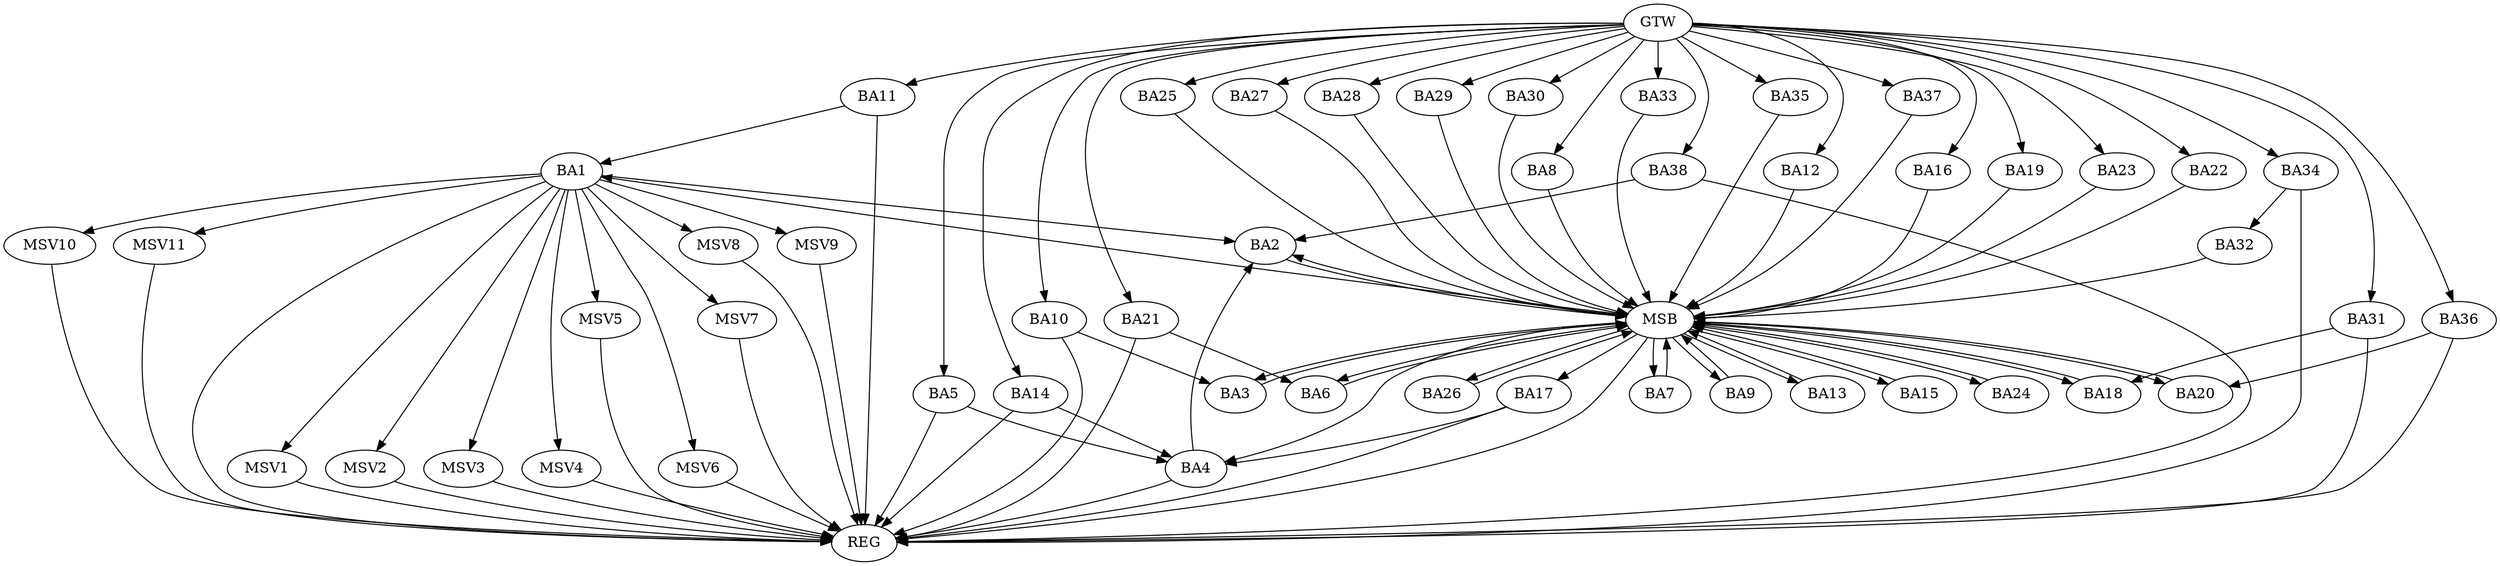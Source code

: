 strict digraph G {
  BA1 [ label="BA1" ];
  BA2 [ label="BA2" ];
  BA3 [ label="BA3" ];
  BA4 [ label="BA4" ];
  BA5 [ label="BA5" ];
  BA6 [ label="BA6" ];
  BA7 [ label="BA7" ];
  BA8 [ label="BA8" ];
  BA9 [ label="BA9" ];
  BA10 [ label="BA10" ];
  BA11 [ label="BA11" ];
  BA12 [ label="BA12" ];
  BA13 [ label="BA13" ];
  BA14 [ label="BA14" ];
  BA15 [ label="BA15" ];
  BA16 [ label="BA16" ];
  BA17 [ label="BA17" ];
  BA18 [ label="BA18" ];
  BA19 [ label="BA19" ];
  BA20 [ label="BA20" ];
  BA21 [ label="BA21" ];
  BA22 [ label="BA22" ];
  BA23 [ label="BA23" ];
  BA24 [ label="BA24" ];
  BA25 [ label="BA25" ];
  BA26 [ label="BA26" ];
  BA27 [ label="BA27" ];
  BA28 [ label="BA28" ];
  BA29 [ label="BA29" ];
  BA30 [ label="BA30" ];
  BA31 [ label="BA31" ];
  BA32 [ label="BA32" ];
  BA33 [ label="BA33" ];
  BA34 [ label="BA34" ];
  BA35 [ label="BA35" ];
  BA36 [ label="BA36" ];
  BA37 [ label="BA37" ];
  BA38 [ label="BA38" ];
  GTW [ label="GTW" ];
  REG [ label="REG" ];
  MSB [ label="MSB" ];
  MSV1 [ label="MSV1" ];
  MSV2 [ label="MSV2" ];
  MSV3 [ label="MSV3" ];
  MSV4 [ label="MSV4" ];
  MSV5 [ label="MSV5" ];
  MSV6 [ label="MSV6" ];
  MSV7 [ label="MSV7" ];
  MSV8 [ label="MSV8" ];
  MSV9 [ label="MSV9" ];
  MSV10 [ label="MSV10" ];
  MSV11 [ label="MSV11" ];
  BA1 -> BA2;
  BA4 -> BA2;
  BA5 -> BA4;
  BA10 -> BA3;
  BA11 -> BA1;
  BA14 -> BA4;
  BA17 -> BA4;
  BA21 -> BA6;
  BA31 -> BA18;
  BA34 -> BA32;
  BA36 -> BA20;
  BA38 -> BA2;
  GTW -> BA5;
  GTW -> BA8;
  GTW -> BA10;
  GTW -> BA11;
  GTW -> BA12;
  GTW -> BA14;
  GTW -> BA16;
  GTW -> BA19;
  GTW -> BA21;
  GTW -> BA22;
  GTW -> BA23;
  GTW -> BA25;
  GTW -> BA27;
  GTW -> BA28;
  GTW -> BA29;
  GTW -> BA30;
  GTW -> BA31;
  GTW -> BA33;
  GTW -> BA34;
  GTW -> BA35;
  GTW -> BA36;
  GTW -> BA37;
  GTW -> BA38;
  BA1 -> REG;
  BA4 -> REG;
  BA5 -> REG;
  BA10 -> REG;
  BA11 -> REG;
  BA14 -> REG;
  BA17 -> REG;
  BA21 -> REG;
  BA31 -> REG;
  BA34 -> REG;
  BA36 -> REG;
  BA38 -> REG;
  BA2 -> MSB;
  MSB -> BA1;
  MSB -> REG;
  BA3 -> MSB;
  MSB -> BA2;
  BA6 -> MSB;
  BA7 -> MSB;
  MSB -> BA6;
  BA8 -> MSB;
  BA9 -> MSB;
  BA12 -> MSB;
  BA13 -> MSB;
  MSB -> BA9;
  BA15 -> MSB;
  BA16 -> MSB;
  BA18 -> MSB;
  MSB -> BA13;
  BA19 -> MSB;
  MSB -> BA17;
  BA20 -> MSB;
  MSB -> BA18;
  BA22 -> MSB;
  BA23 -> MSB;
  BA24 -> MSB;
  BA25 -> MSB;
  MSB -> BA4;
  BA26 -> MSB;
  MSB -> BA15;
  BA27 -> MSB;
  BA28 -> MSB;
  BA29 -> MSB;
  MSB -> BA24;
  BA30 -> MSB;
  MSB -> BA7;
  BA32 -> MSB;
  MSB -> BA26;
  BA33 -> MSB;
  MSB -> BA3;
  BA35 -> MSB;
  BA37 -> MSB;
  MSB -> BA20;
  BA1 -> MSV1;
  MSV1 -> REG;
  BA1 -> MSV2;
  BA1 -> MSV3;
  MSV2 -> REG;
  MSV3 -> REG;
  BA1 -> MSV4;
  MSV4 -> REG;
  BA1 -> MSV5;
  BA1 -> MSV6;
  MSV5 -> REG;
  MSV6 -> REG;
  BA1 -> MSV7;
  MSV7 -> REG;
  BA1 -> MSV8;
  BA1 -> MSV9;
  MSV8 -> REG;
  MSV9 -> REG;
  BA1 -> MSV10;
  MSV10 -> REG;
  BA1 -> MSV11;
  MSV11 -> REG;
}
